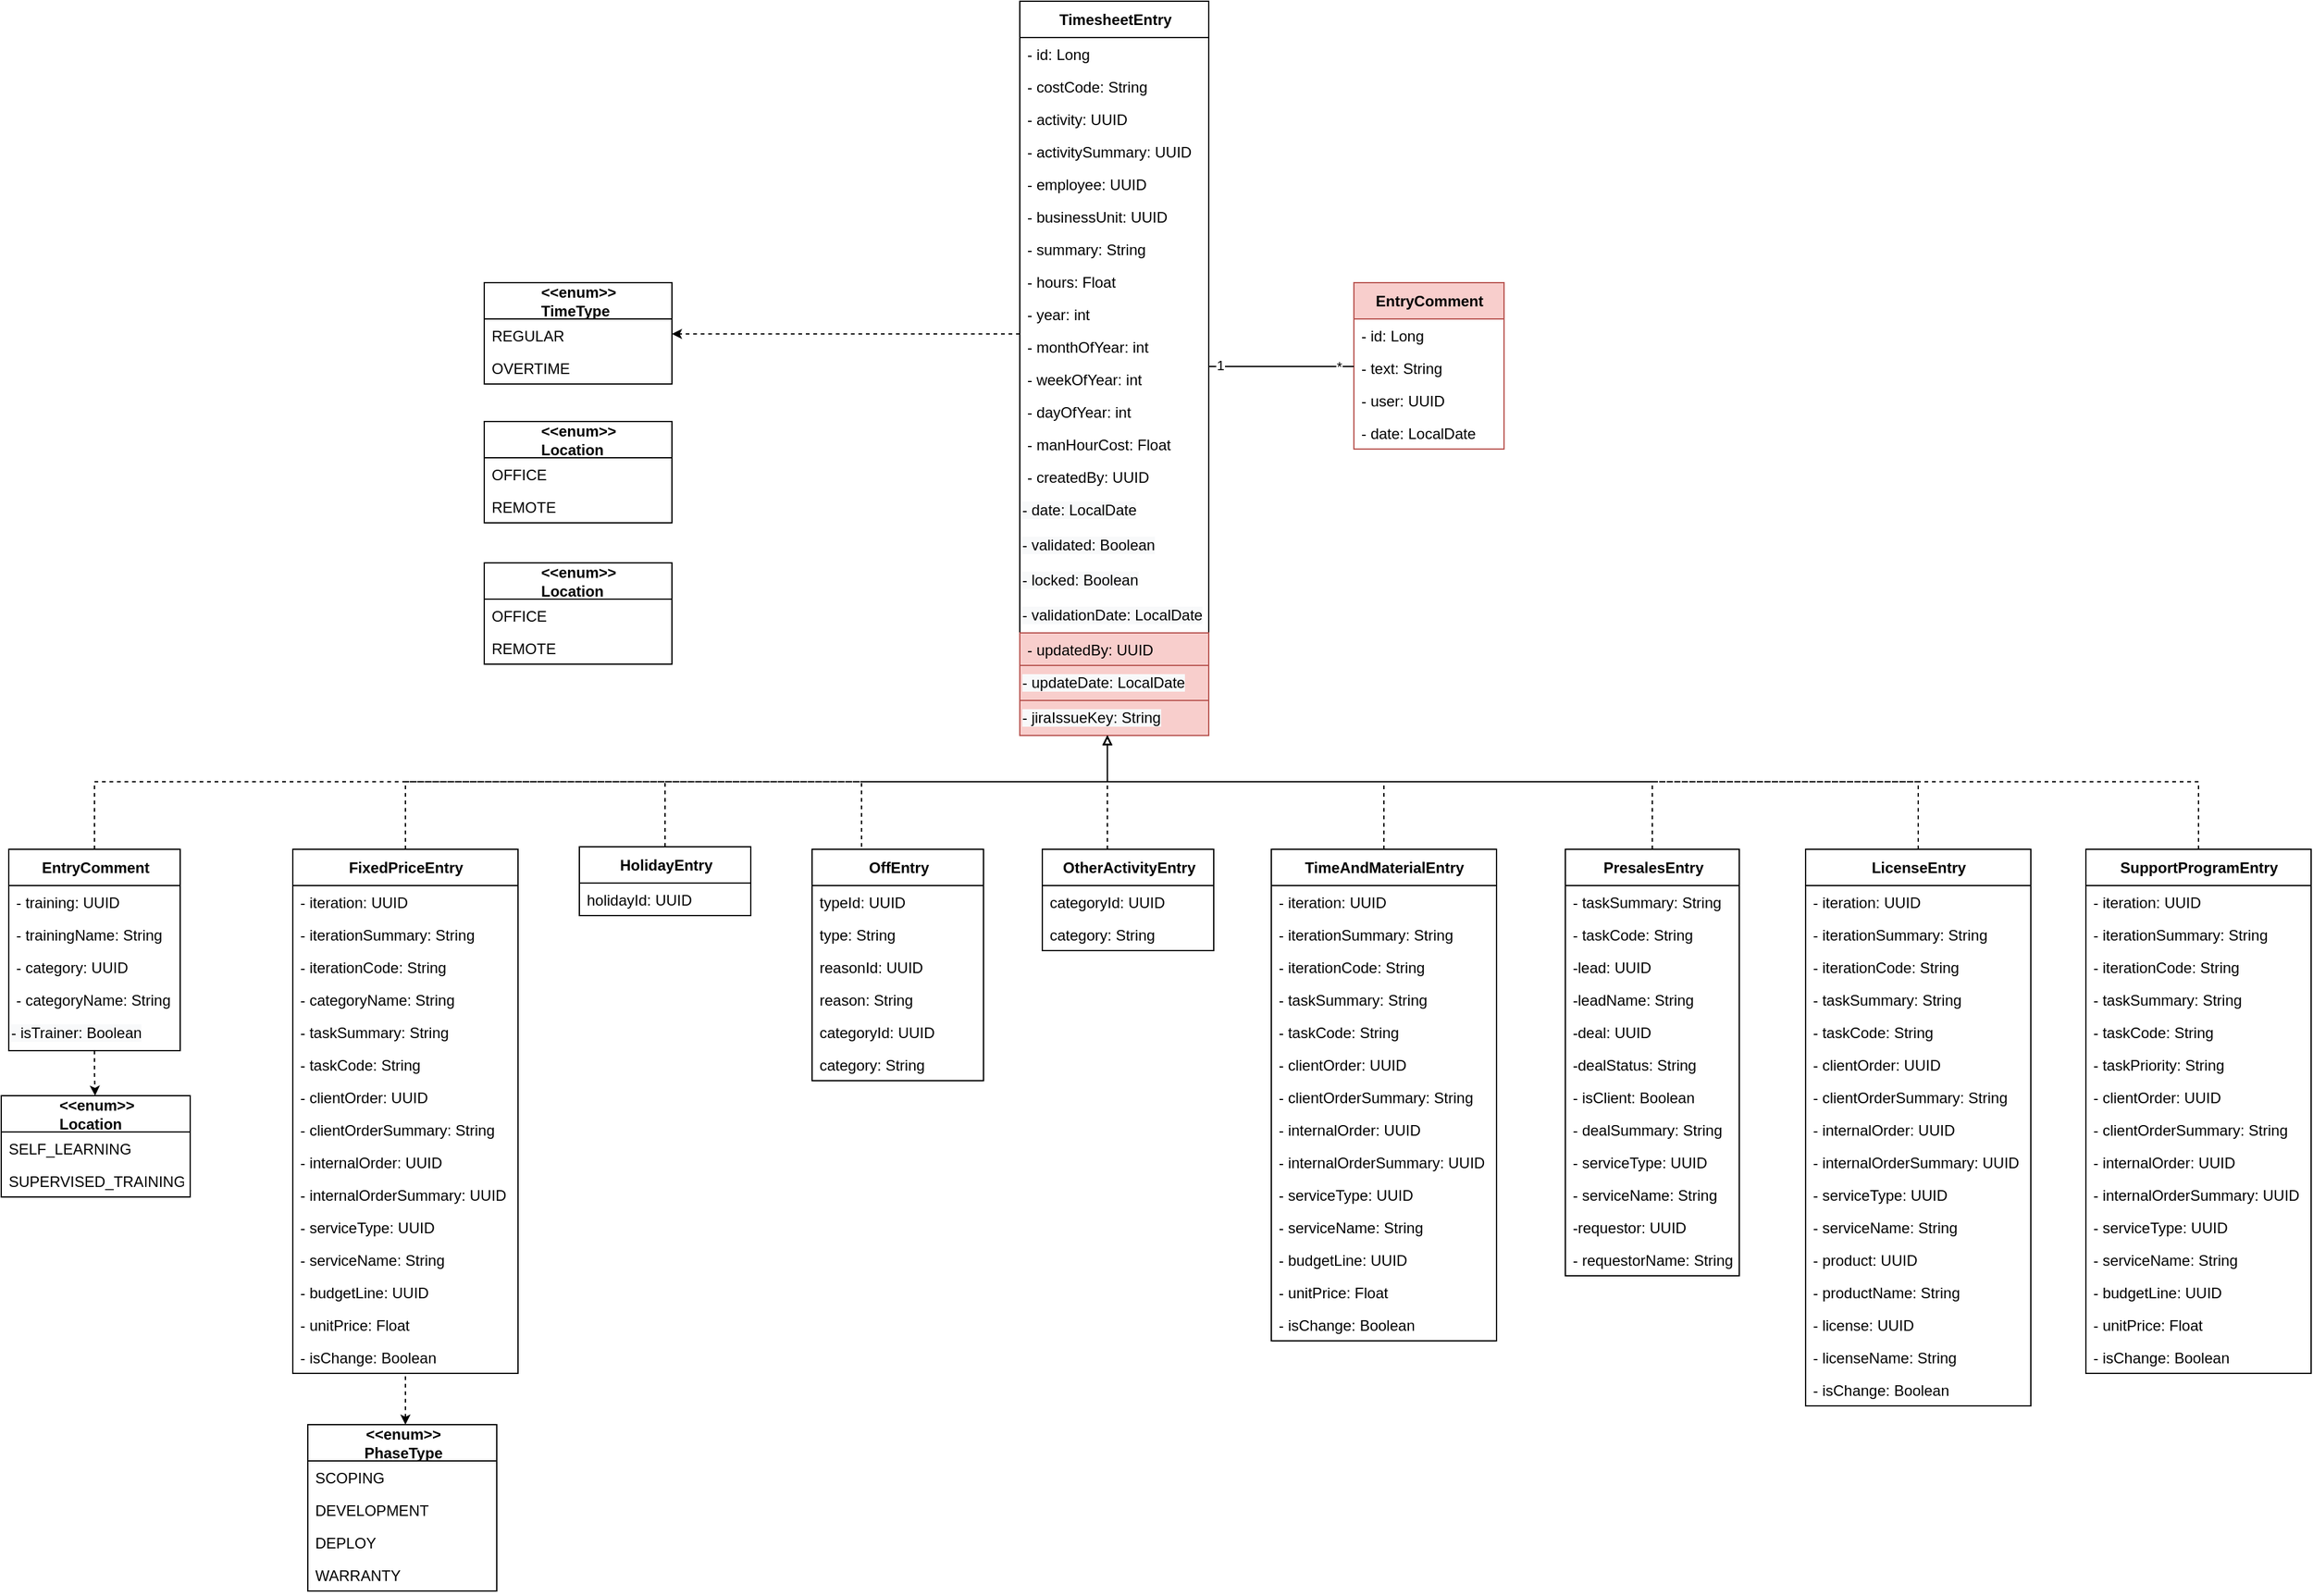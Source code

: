 <mxfile version="17.3.0" type="github">
  <diagram id="qbCqgpMWOiuEWN94IkfY" name="Page-1">
    <mxGraphModel dx="2423" dy="1170" grid="0" gridSize="10" guides="1" tooltips="1" connect="1" arrows="1" fold="1" page="1" pageScale="1" pageWidth="827" pageHeight="1169" math="0" shadow="0">
      <root>
        <mxCell id="0" />
        <mxCell id="1" parent="0" />
        <mxCell id="WtmbnqVcyweyvXS57DGl-1" value="&lt;b&gt;TimesheetEntry&lt;/b&gt;" style="swimlane;fontStyle=0;align=center;verticalAlign=middle;childLayout=stackLayout;horizontal=1;startSize=29;horizontalStack=0;resizeParent=1;resizeParentMax=0;resizeLast=0;collapsible=0;marginBottom=0;html=1;fontSize=12;labelPosition=center;verticalLabelPosition=middle;container=0;strokeColor=default;swimlaneLine=1;rounded=0;shadow=0;glass=0;sketch=0;perimeterSpacing=0;" parent="1" vertex="1">
          <mxGeometry x="828" y="122" width="151" height="587" as="geometry" />
        </mxCell>
        <mxCell id="WtmbnqVcyweyvXS57DGl-2" value="- id: Long" style="text;strokeColor=none;fillColor=none;align=left;verticalAlign=top;spacingLeft=4;spacingRight=4;overflow=hidden;rotatable=0;points=[[0,0.5],[1,0.5]];portConstraint=eastwest;container=0;fontStyle=0" parent="WtmbnqVcyweyvXS57DGl-1" vertex="1">
          <mxGeometry y="29" width="151" height="26" as="geometry" />
        </mxCell>
        <mxCell id="WtmbnqVcyweyvXS57DGl-3" value="- costCode: String " style="text;strokeColor=none;fillColor=none;align=left;verticalAlign=top;spacingLeft=4;spacingRight=4;overflow=hidden;rotatable=0;points=[[0,0.5],[1,0.5]];portConstraint=eastwest;container=0;fontStyle=0" parent="WtmbnqVcyweyvXS57DGl-1" vertex="1">
          <mxGeometry y="55" width="151" height="26" as="geometry" />
        </mxCell>
        <mxCell id="WtmbnqVcyweyvXS57DGl-4" value="- activity: UUID" style="text;strokeColor=none;fillColor=none;align=left;verticalAlign=top;spacingLeft=4;spacingRight=4;overflow=hidden;rotatable=0;points=[[0,0.5],[1,0.5]];portConstraint=eastwest;container=0;fontStyle=0" parent="WtmbnqVcyweyvXS57DGl-1" vertex="1">
          <mxGeometry y="81" width="151" height="26" as="geometry" />
        </mxCell>
        <mxCell id="WtmbnqVcyweyvXS57DGl-5" value="- activitySummary: UUID" style="text;strokeColor=none;fillColor=none;align=left;verticalAlign=top;spacingLeft=4;spacingRight=4;overflow=hidden;rotatable=0;points=[[0,0.5],[1,0.5]];portConstraint=eastwest;container=0;fontStyle=0" parent="WtmbnqVcyweyvXS57DGl-1" vertex="1">
          <mxGeometry y="107" width="151" height="26" as="geometry" />
        </mxCell>
        <mxCell id="WtmbnqVcyweyvXS57DGl-6" value="- employee: UUID" style="text;strokeColor=none;fillColor=none;align=left;verticalAlign=top;spacingLeft=4;spacingRight=4;overflow=hidden;rotatable=0;points=[[0,0.5],[1,0.5]];portConstraint=eastwest;container=0;fontStyle=0" parent="WtmbnqVcyweyvXS57DGl-1" vertex="1">
          <mxGeometry y="133" width="151" height="26" as="geometry" />
        </mxCell>
        <mxCell id="WtmbnqVcyweyvXS57DGl-7" value="- businessUnit: UUID" style="text;strokeColor=none;fillColor=none;align=left;verticalAlign=top;spacingLeft=4;spacingRight=4;overflow=hidden;rotatable=0;points=[[0,0.5],[1,0.5]];portConstraint=eastwest;container=0;fontStyle=0" parent="WtmbnqVcyweyvXS57DGl-1" vertex="1">
          <mxGeometry y="159" width="151" height="26" as="geometry" />
        </mxCell>
        <mxCell id="WtmbnqVcyweyvXS57DGl-9" value="- summary: String " style="text;strokeColor=none;fillColor=none;align=left;verticalAlign=top;spacingLeft=4;spacingRight=4;overflow=hidden;rotatable=0;points=[[0,0.5],[1,0.5]];portConstraint=eastwest;container=0;fontStyle=0" parent="WtmbnqVcyweyvXS57DGl-1" vertex="1">
          <mxGeometry y="185" width="151" height="26" as="geometry" />
        </mxCell>
        <mxCell id="WtmbnqVcyweyvXS57DGl-10" value="- hours: Float" style="text;strokeColor=none;fillColor=none;align=left;verticalAlign=top;spacingLeft=4;spacingRight=4;overflow=hidden;rotatable=0;points=[[0,0.5],[1,0.5]];portConstraint=eastwest;container=0;fontStyle=0" parent="WtmbnqVcyweyvXS57DGl-1" vertex="1">
          <mxGeometry y="211" width="151" height="26" as="geometry" />
        </mxCell>
        <mxCell id="WtmbnqVcyweyvXS57DGl-11" value="- year: int" style="text;strokeColor=none;fillColor=none;align=left;verticalAlign=top;spacingLeft=4;spacingRight=4;overflow=hidden;rotatable=0;points=[[0,0.5],[1,0.5]];portConstraint=eastwest;container=0;fontStyle=0" parent="WtmbnqVcyweyvXS57DGl-1" vertex="1">
          <mxGeometry y="237" width="151" height="26" as="geometry" />
        </mxCell>
        <mxCell id="WtmbnqVcyweyvXS57DGl-13" value="- monthOfYear: int" style="text;strokeColor=none;fillColor=none;align=left;verticalAlign=top;spacingLeft=4;spacingRight=4;overflow=hidden;rotatable=0;points=[[0,0.5],[1,0.5]];portConstraint=eastwest;container=0;fontStyle=0" parent="WtmbnqVcyweyvXS57DGl-1" vertex="1">
          <mxGeometry y="263" width="151" height="26" as="geometry" />
        </mxCell>
        <mxCell id="WtmbnqVcyweyvXS57DGl-17" value="- weekOfYear: int" style="text;strokeColor=none;fillColor=none;align=left;verticalAlign=top;spacingLeft=4;spacingRight=4;overflow=hidden;rotatable=0;points=[[0,0.5],[1,0.5]];portConstraint=eastwest;container=0;fontStyle=0" parent="WtmbnqVcyweyvXS57DGl-1" vertex="1">
          <mxGeometry y="289" width="151" height="26" as="geometry" />
        </mxCell>
        <mxCell id="WtmbnqVcyweyvXS57DGl-18" value="- dayOfYear: int" style="text;strokeColor=none;fillColor=none;align=left;verticalAlign=top;spacingLeft=4;spacingRight=4;overflow=hidden;rotatable=0;points=[[0,0.5],[1,0.5]];portConstraint=eastwest;container=0;fontStyle=0" parent="WtmbnqVcyweyvXS57DGl-1" vertex="1">
          <mxGeometry y="315" width="151" height="26" as="geometry" />
        </mxCell>
        <mxCell id="WtmbnqVcyweyvXS57DGl-20" value="- manHourCost: Float" style="text;strokeColor=none;fillColor=none;align=left;verticalAlign=top;spacingLeft=4;spacingRight=4;overflow=hidden;rotatable=0;points=[[0,0.5],[1,0.5]];portConstraint=eastwest;container=0;fontStyle=0" parent="WtmbnqVcyweyvXS57DGl-1" vertex="1">
          <mxGeometry y="341" width="151" height="26" as="geometry" />
        </mxCell>
        <mxCell id="WtmbnqVcyweyvXS57DGl-22" value="- createdBy: UUID" style="text;strokeColor=none;fillColor=none;align=left;verticalAlign=top;spacingLeft=4;spacingRight=4;overflow=hidden;rotatable=0;points=[[0,0.5],[1,0.5]];portConstraint=eastwest;container=0;fontStyle=0" parent="WtmbnqVcyweyvXS57DGl-1" vertex="1">
          <mxGeometry y="367" width="151" height="26" as="geometry" />
        </mxCell>
        <mxCell id="WtmbnqVcyweyvXS57DGl-24" value="&lt;span style=&quot;color: rgb(0 , 0 , 0) ; font-family: &amp;#34;helvetica&amp;#34; ; font-size: 12px ; font-style: normal ; font-weight: 400 ; letter-spacing: normal ; text-align: left ; text-indent: 0px ; text-transform: none ; word-spacing: 0px ; background-color: rgb(248 , 249 , 250) ; display: inline ; float: none&quot;&gt;-&amp;nbsp;&lt;span style=&quot;font-family: &amp;#34;helvetica&amp;#34;&quot;&gt;date&lt;/span&gt;: LocalDate&lt;/span&gt;" style="text;whiteSpace=wrap;html=1;" parent="WtmbnqVcyweyvXS57DGl-1" vertex="1">
          <mxGeometry y="393" width="151" height="28" as="geometry" />
        </mxCell>
        <mxCell id="WtmbnqVcyweyvXS57DGl-26" value="&lt;span style=&quot;color: rgb(0 , 0 , 0) ; font-family: &amp;#34;helvetica&amp;#34; ; font-size: 12px ; font-style: normal ; font-weight: 400 ; letter-spacing: normal ; text-align: left ; text-indent: 0px ; text-transform: none ; word-spacing: 0px ; background-color: rgb(248 , 249 , 250) ; display: inline ; float: none&quot;&gt;-&amp;nbsp;&lt;span style=&quot;font-family: &amp;#34;helvetica&amp;#34;&quot;&gt;validated&lt;/span&gt;: Boolean&lt;/span&gt;" style="text;whiteSpace=wrap;html=1;" parent="WtmbnqVcyweyvXS57DGl-1" vertex="1">
          <mxGeometry y="421" width="151" height="28" as="geometry" />
        </mxCell>
        <mxCell id="WtmbnqVcyweyvXS57DGl-28" value="&lt;span style=&quot;color: rgb(0 , 0 , 0) ; font-family: &amp;#34;helvetica&amp;#34; ; font-size: 12px ; font-style: normal ; font-weight: 400 ; letter-spacing: normal ; text-align: left ; text-indent: 0px ; text-transform: none ; word-spacing: 0px ; background-color: rgb(248 , 249 , 250) ; display: inline ; float: none&quot;&gt;-&amp;nbsp;&lt;span style=&quot;font-family: &amp;#34;helvetica&amp;#34;&quot;&gt;locked&lt;/span&gt;: Boolean&lt;/span&gt;" style="text;whiteSpace=wrap;html=1;" parent="WtmbnqVcyweyvXS57DGl-1" vertex="1">
          <mxGeometry y="449" width="151" height="28" as="geometry" />
        </mxCell>
        <mxCell id="WtmbnqVcyweyvXS57DGl-29" value="&lt;span style=&quot;text-align: left ; text-indent: 0px ; background-color: rgb(248 , 249 , 250) ; display: inline ; float: none&quot;&gt;&lt;font face=&quot;helvetica&quot;&gt;- validationDate: LocalDate&lt;/font&gt;&lt;/span&gt;" style="text;whiteSpace=wrap;html=1;" parent="WtmbnqVcyweyvXS57DGl-1" vertex="1">
          <mxGeometry y="477" width="151" height="28" as="geometry" />
        </mxCell>
        <mxCell id="WtmbnqVcyweyvXS57DGl-31" value="- updatedBy: UUID" style="text;strokeColor=#b85450;fillColor=#f8cecc;align=left;verticalAlign=top;spacingLeft=4;spacingRight=4;overflow=hidden;rotatable=0;points=[[0,0.5],[1,0.5]];portConstraint=eastwest;container=0;fontStyle=0" parent="WtmbnqVcyweyvXS57DGl-1" vertex="1">
          <mxGeometry y="505" width="151" height="26" as="geometry" />
        </mxCell>
        <mxCell id="WtmbnqVcyweyvXS57DGl-33" value="&lt;span style=&quot;text-align: left ; text-indent: 0px ; background-color: rgb(248 , 249 , 250) ; display: inline ; float: none&quot;&gt;&lt;font face=&quot;helvetica&quot;&gt;-&amp;nbsp;&lt;/font&gt;updateDate&lt;font face=&quot;helvetica&quot;&gt;: LocalDate&lt;/font&gt;&lt;/span&gt;" style="text;whiteSpace=wrap;html=1;fillColor=#f8cecc;strokeColor=#b85450;" parent="WtmbnqVcyweyvXS57DGl-1" vertex="1">
          <mxGeometry y="531" width="151" height="28" as="geometry" />
        </mxCell>
        <mxCell id="WtmbnqVcyweyvXS57DGl-36" value="&lt;span style=&quot;text-align: left ; text-indent: 0px ; background-color: rgb(248 , 249 , 250) ; display: inline ; float: none&quot;&gt;&lt;font face=&quot;helvetica&quot;&gt;-&amp;nbsp;&lt;/font&gt;jiraIssueKey&lt;font face=&quot;helvetica&quot;&gt;: String&lt;/font&gt;&lt;/span&gt;" style="text;whiteSpace=wrap;html=1;fillColor=#f8cecc;strokeColor=#b85450;" parent="WtmbnqVcyweyvXS57DGl-1" vertex="1">
          <mxGeometry y="559" width="151" height="28" as="geometry" />
        </mxCell>
        <mxCell id="WtmbnqVcyweyvXS57DGl-55" style="edgeStyle=orthogonalEdgeStyle;rounded=0;orthogonalLoop=1;jettySize=auto;html=1;startArrow=none;startFill=0;endArrow=block;endFill=0;endSize=5;startSize=5;dashed=1;" parent="1" source="WtmbnqVcyweyvXS57DGl-112" target="WtmbnqVcyweyvXS57DGl-1" edge="1">
          <mxGeometry relative="1" as="geometry">
            <Array as="points">
              <mxPoint x="545" y="746" />
              <mxPoint x="898" y="746" />
            </Array>
          </mxGeometry>
        </mxCell>
        <mxCell id="WtmbnqVcyweyvXS57DGl-44" value="&lt;b&gt;&amp;lt;&amp;lt;enum&amp;gt;&amp;gt;&lt;/b&gt;&lt;br&gt;&lt;div style=&quot;text-align: left&quot;&gt;&lt;span&gt;&lt;b&gt;TimeType&lt;/b&gt;&lt;/span&gt;&lt;/div&gt;" style="swimlane;fontStyle=0;align=center;verticalAlign=middle;childLayout=stackLayout;horizontal=1;startSize=29;horizontalStack=0;resizeParent=1;resizeParentMax=0;resizeLast=0;collapsible=0;marginBottom=0;html=1;fontSize=12;labelPosition=center;verticalLabelPosition=middle;container=0;swimlaneLine=1;rounded=0;sketch=0;glass=0;" parent="1" vertex="1">
          <mxGeometry x="400" y="347" width="150" height="81" as="geometry" />
        </mxCell>
        <mxCell id="WtmbnqVcyweyvXS57DGl-45" value="REGULAR" style="text;strokeColor=none;fillColor=none;align=left;verticalAlign=top;spacingLeft=4;spacingRight=4;overflow=hidden;rotatable=0;points=[[0,0.5],[1,0.5]];portConstraint=eastwest;container=0;fontStyle=0" parent="WtmbnqVcyweyvXS57DGl-44" vertex="1">
          <mxGeometry y="29" width="150" height="26" as="geometry" />
        </mxCell>
        <mxCell id="WtmbnqVcyweyvXS57DGl-46" value="OVERTIME" style="text;strokeColor=none;fillColor=none;align=left;verticalAlign=top;spacingLeft=4;spacingRight=4;overflow=hidden;rotatable=0;points=[[0,0.5],[1,0.5]];portConstraint=eastwest;container=0;fontStyle=0" parent="WtmbnqVcyweyvXS57DGl-44" vertex="1">
          <mxGeometry y="55" width="150" height="26" as="geometry" />
        </mxCell>
        <mxCell id="WtmbnqVcyweyvXS57DGl-49" value="&lt;b&gt;&amp;lt;&amp;lt;enum&amp;gt;&amp;gt;&lt;/b&gt;&lt;br&gt;&lt;div style=&quot;text-align: left&quot;&gt;&lt;b&gt;Location&lt;/b&gt;&lt;br&gt;&lt;/div&gt;" style="swimlane;fontStyle=0;align=center;verticalAlign=middle;childLayout=stackLayout;horizontal=1;startSize=29;horizontalStack=0;resizeParent=1;resizeParentMax=0;resizeLast=0;collapsible=0;marginBottom=0;html=1;fontSize=12;labelPosition=center;verticalLabelPosition=middle;container=0;swimlaneLine=1;rounded=0;sketch=0;glass=0;" parent="1" vertex="1">
          <mxGeometry x="400" y="458" width="150" height="81" as="geometry" />
        </mxCell>
        <mxCell id="WtmbnqVcyweyvXS57DGl-50" value="OFFICE" style="text;strokeColor=none;fillColor=none;align=left;verticalAlign=top;spacingLeft=4;spacingRight=4;overflow=hidden;rotatable=0;points=[[0,0.5],[1,0.5]];portConstraint=eastwest;container=0;fontStyle=0" parent="WtmbnqVcyweyvXS57DGl-49" vertex="1">
          <mxGeometry y="29" width="150" height="26" as="geometry" />
        </mxCell>
        <mxCell id="WtmbnqVcyweyvXS57DGl-51" value="REMOTE" style="text;strokeColor=none;fillColor=none;align=left;verticalAlign=top;spacingLeft=4;spacingRight=4;overflow=hidden;rotatable=0;points=[[0,0.5],[1,0.5]];portConstraint=eastwest;container=0;fontStyle=0" parent="WtmbnqVcyweyvXS57DGl-49" vertex="1">
          <mxGeometry y="55" width="150" height="26" as="geometry" />
        </mxCell>
        <mxCell id="WtmbnqVcyweyvXS57DGl-52" value="&lt;b&gt;&amp;lt;&amp;lt;enum&amp;gt;&amp;gt;&lt;/b&gt;&lt;br&gt;&lt;div style=&quot;text-align: left&quot;&gt;&lt;b&gt;Location&lt;/b&gt;&lt;br&gt;&lt;/div&gt;" style="swimlane;fontStyle=0;align=center;verticalAlign=middle;childLayout=stackLayout;horizontal=1;startSize=29;horizontalStack=0;resizeParent=1;resizeParentMax=0;resizeLast=0;collapsible=0;marginBottom=0;html=1;fontSize=12;labelPosition=center;verticalLabelPosition=middle;container=0;swimlaneLine=1;rounded=0;sketch=0;glass=0;" parent="1" vertex="1">
          <mxGeometry x="400" y="571" width="150" height="81" as="geometry" />
        </mxCell>
        <mxCell id="WtmbnqVcyweyvXS57DGl-53" value="OFFICE" style="text;strokeColor=none;fillColor=none;align=left;verticalAlign=top;spacingLeft=4;spacingRight=4;overflow=hidden;rotatable=0;points=[[0,0.5],[1,0.5]];portConstraint=eastwest;container=0;fontStyle=0" parent="WtmbnqVcyweyvXS57DGl-52" vertex="1">
          <mxGeometry y="29" width="150" height="26" as="geometry" />
        </mxCell>
        <mxCell id="WtmbnqVcyweyvXS57DGl-54" value="REMOTE" style="text;strokeColor=none;fillColor=none;align=left;verticalAlign=top;spacingLeft=4;spacingRight=4;overflow=hidden;rotatable=0;points=[[0,0.5],[1,0.5]];portConstraint=eastwest;container=0;fontStyle=0" parent="WtmbnqVcyweyvXS57DGl-52" vertex="1">
          <mxGeometry y="55" width="150" height="26" as="geometry" />
        </mxCell>
        <mxCell id="WtmbnqVcyweyvXS57DGl-58" value="&lt;b&gt;EntryComment&lt;/b&gt;" style="swimlane;fontStyle=0;align=center;verticalAlign=middle;childLayout=stackLayout;horizontal=1;startSize=29;horizontalStack=0;resizeParent=1;resizeParentMax=0;resizeLast=0;collapsible=0;marginBottom=0;html=1;fontSize=12;labelPosition=center;verticalLabelPosition=middle;container=0;strokeColor=#b85450;swimlaneLine=1;rounded=0;shadow=0;glass=0;sketch=0;perimeterSpacing=0;fillColor=#f8cecc;" parent="1" vertex="1">
          <mxGeometry x="1095" y="347" width="120" height="133" as="geometry" />
        </mxCell>
        <mxCell id="WtmbnqVcyweyvXS57DGl-59" value="- id: Long" style="text;strokeColor=none;fillColor=none;align=left;verticalAlign=top;spacingLeft=4;spacingRight=4;overflow=hidden;rotatable=0;points=[[0,0.5],[1,0.5]];portConstraint=eastwest;container=0;fontStyle=0" parent="WtmbnqVcyweyvXS57DGl-58" vertex="1">
          <mxGeometry y="29" width="120" height="26" as="geometry" />
        </mxCell>
        <mxCell id="WtmbnqVcyweyvXS57DGl-60" value="- text: String " style="text;strokeColor=none;fillColor=none;align=left;verticalAlign=top;spacingLeft=4;spacingRight=4;overflow=hidden;rotatable=0;points=[[0,0.5],[1,0.5]];portConstraint=eastwest;container=0;fontStyle=0" parent="WtmbnqVcyweyvXS57DGl-58" vertex="1">
          <mxGeometry y="55" width="120" height="26" as="geometry" />
        </mxCell>
        <mxCell id="WtmbnqVcyweyvXS57DGl-61" value="- user: UUID" style="text;strokeColor=none;fillColor=none;align=left;verticalAlign=top;spacingLeft=4;spacingRight=4;overflow=hidden;rotatable=0;points=[[0,0.5],[1,0.5]];portConstraint=eastwest;container=0;fontStyle=0" parent="WtmbnqVcyweyvXS57DGl-58" vertex="1">
          <mxGeometry y="81" width="120" height="26" as="geometry" />
        </mxCell>
        <mxCell id="WtmbnqVcyweyvXS57DGl-62" value="- date: LocalDate" style="text;strokeColor=none;fillColor=none;align=left;verticalAlign=top;spacingLeft=4;spacingRight=4;overflow=hidden;rotatable=0;points=[[0,0.5],[1,0.5]];portConstraint=eastwest;container=0;fontStyle=0" parent="WtmbnqVcyweyvXS57DGl-58" vertex="1">
          <mxGeometry y="107" width="120" height="26" as="geometry" />
        </mxCell>
        <mxCell id="WtmbnqVcyweyvXS57DGl-63" style="edgeStyle=orthogonalEdgeStyle;rounded=0;orthogonalLoop=1;jettySize=auto;html=1;startArrow=none;startFill=0;endArrow=none;endFill=0;startSize=5;endSize=5;" parent="1" source="WtmbnqVcyweyvXS57DGl-1" target="WtmbnqVcyweyvXS57DGl-58" edge="1">
          <mxGeometry relative="1" as="geometry">
            <mxPoint x="675.857" y="294" as="targetPoint" />
            <Array as="points">
              <mxPoint x="1063" y="414" />
              <mxPoint x="1063" y="414" />
            </Array>
          </mxGeometry>
        </mxCell>
        <mxCell id="WtmbnqVcyweyvXS57DGl-64" value="*" style="edgeLabel;html=1;align=center;verticalAlign=middle;resizable=0;points=[];" parent="WtmbnqVcyweyvXS57DGl-63" vertex="1" connectable="0">
          <mxGeometry x="0.782" y="3" relative="1" as="geometry">
            <mxPoint y="3" as="offset" />
          </mxGeometry>
        </mxCell>
        <mxCell id="WtmbnqVcyweyvXS57DGl-65" value="1" style="edgeLabel;html=1;align=center;verticalAlign=middle;resizable=0;points=[];" parent="WtmbnqVcyweyvXS57DGl-63" vertex="1" connectable="0">
          <mxGeometry x="-0.848" y="-1" relative="1" as="geometry">
            <mxPoint y="-2" as="offset" />
          </mxGeometry>
        </mxCell>
        <mxCell id="WtmbnqVcyweyvXS57DGl-126" style="edgeStyle=orthogonalEdgeStyle;rounded=0;orthogonalLoop=1;jettySize=auto;html=1;dashed=1;startArrow=none;startFill=0;endArrow=block;endFill=0;startSize=5;endSize=5;" parent="1" source="WtmbnqVcyweyvXS57DGl-66" target="WtmbnqVcyweyvXS57DGl-1" edge="1">
          <mxGeometry relative="1" as="geometry">
            <mxPoint x="319" y="321" as="targetPoint" />
            <Array as="points">
              <mxPoint x="89" y="746" />
              <mxPoint x="898" y="746" />
            </Array>
          </mxGeometry>
        </mxCell>
        <mxCell id="WtmbnqVcyweyvXS57DGl-66" value="&lt;b&gt;EntryComment&lt;/b&gt;" style="swimlane;fontStyle=0;align=center;verticalAlign=middle;childLayout=stackLayout;horizontal=1;startSize=29;horizontalStack=0;resizeParent=1;resizeParentMax=0;resizeLast=0;collapsible=0;marginBottom=0;html=1;fontSize=12;labelPosition=center;verticalLabelPosition=middle;container=0;swimlaneLine=1;rounded=0;shadow=0;glass=0;sketch=0;perimeterSpacing=0;" parent="1" vertex="1">
          <mxGeometry x="20" y="800" width="137" height="161" as="geometry" />
        </mxCell>
        <mxCell id="WtmbnqVcyweyvXS57DGl-67" value="- training: UUID" style="text;strokeColor=none;fillColor=none;align=left;verticalAlign=top;spacingLeft=4;spacingRight=4;overflow=hidden;rotatable=0;points=[[0,0.5],[1,0.5]];portConstraint=eastwest;container=0;fontStyle=0" parent="WtmbnqVcyweyvXS57DGl-66" vertex="1">
          <mxGeometry y="29" width="137" height="26" as="geometry" />
        </mxCell>
        <mxCell id="WtmbnqVcyweyvXS57DGl-68" value="- trainingName: String " style="text;strokeColor=none;fillColor=none;align=left;verticalAlign=top;spacingLeft=4;spacingRight=4;overflow=hidden;rotatable=0;points=[[0,0.5],[1,0.5]];portConstraint=eastwest;container=0;fontStyle=0" parent="WtmbnqVcyweyvXS57DGl-66" vertex="1">
          <mxGeometry y="55" width="137" height="26" as="geometry" />
        </mxCell>
        <mxCell id="WtmbnqVcyweyvXS57DGl-69" value="- category: UUID" style="text;strokeColor=none;fillColor=none;align=left;verticalAlign=top;spacingLeft=4;spacingRight=4;overflow=hidden;rotatable=0;points=[[0,0.5],[1,0.5]];portConstraint=eastwest;container=0;fontStyle=0" parent="WtmbnqVcyweyvXS57DGl-66" vertex="1">
          <mxGeometry y="81" width="137" height="26" as="geometry" />
        </mxCell>
        <mxCell id="WtmbnqVcyweyvXS57DGl-70" value="- categoryName: String" style="text;strokeColor=none;fillColor=none;align=left;verticalAlign=top;spacingLeft=4;spacingRight=4;overflow=hidden;rotatable=0;points=[[0,0.5],[1,0.5]];portConstraint=eastwest;container=0;fontStyle=0" parent="WtmbnqVcyweyvXS57DGl-66" vertex="1">
          <mxGeometry y="107" width="137" height="26" as="geometry" />
        </mxCell>
        <mxCell id="WtmbnqVcyweyvXS57DGl-72" value="&lt;span style=&quot;color: rgb(0 , 0 , 0) ; font-family: &amp;#34;helvetica&amp;#34; ; font-size: 12px ; font-style: normal ; font-weight: 400 ; letter-spacing: normal ; text-align: left ; text-indent: 0px ; text-transform: none ; word-spacing: 0px ; background-color: rgb(248 , 249 , 250) ; display: inline ; float: none&quot;&gt;-&amp;nbsp;&lt;span style=&quot;font-family: &amp;#34;helvetica&amp;#34;&quot;&gt;isTrainer&lt;/span&gt;: Boolean&lt;/span&gt;" style="text;whiteSpace=wrap;html=1;" parent="WtmbnqVcyweyvXS57DGl-66" vertex="1">
          <mxGeometry y="133" width="137" height="28" as="geometry" />
        </mxCell>
        <mxCell id="WtmbnqVcyweyvXS57DGl-73" value="&lt;b&gt;&amp;lt;&amp;lt;enum&amp;gt;&amp;gt;&lt;/b&gt;&lt;br&gt;&lt;div style=&quot;text-align: left&quot;&gt;&lt;b&gt;Location&lt;/b&gt;&lt;br&gt;&lt;/div&gt;" style="swimlane;fontStyle=0;align=center;verticalAlign=middle;childLayout=stackLayout;horizontal=1;startSize=29;horizontalStack=0;resizeParent=1;resizeParentMax=0;resizeLast=0;collapsible=0;marginBottom=0;html=1;fontSize=12;labelPosition=center;verticalLabelPosition=middle;container=0;swimlaneLine=1;rounded=0;sketch=0;glass=0;" parent="1" vertex="1">
          <mxGeometry x="14" y="997" width="151" height="81" as="geometry" />
        </mxCell>
        <mxCell id="WtmbnqVcyweyvXS57DGl-74" value="SELF_LEARNING" style="text;strokeColor=none;fillColor=none;align=left;verticalAlign=top;spacingLeft=4;spacingRight=4;overflow=hidden;rotatable=0;points=[[0,0.5],[1,0.5]];portConstraint=eastwest;container=0;fontStyle=0" parent="WtmbnqVcyweyvXS57DGl-73" vertex="1">
          <mxGeometry y="29" width="151" height="26" as="geometry" />
        </mxCell>
        <mxCell id="WtmbnqVcyweyvXS57DGl-75" value="SUPERVISED_TRAINING" style="text;strokeColor=none;fillColor=none;align=left;verticalAlign=top;spacingLeft=4;spacingRight=4;overflow=hidden;rotatable=0;points=[[0,0.5],[1,0.5]];portConstraint=eastwest;container=0;fontStyle=0" parent="WtmbnqVcyweyvXS57DGl-73" vertex="1">
          <mxGeometry y="55" width="151" height="26" as="geometry" />
        </mxCell>
        <mxCell id="WtmbnqVcyweyvXS57DGl-76" style="edgeStyle=orthogonalEdgeStyle;rounded=0;orthogonalLoop=1;jettySize=auto;html=1;startArrow=none;startFill=0;endArrow=classic;endFill=1;startSize=5;endSize=5;dashed=1;" parent="1" source="WtmbnqVcyweyvXS57DGl-66" target="WtmbnqVcyweyvXS57DGl-73" edge="1">
          <mxGeometry relative="1" as="geometry">
            <Array as="points">
              <mxPoint x="89" y="979" />
              <mxPoint x="89" y="979" />
            </Array>
          </mxGeometry>
        </mxCell>
        <mxCell id="WtmbnqVcyweyvXS57DGl-127" style="edgeStyle=orthogonalEdgeStyle;rounded=0;orthogonalLoop=1;jettySize=auto;html=1;dashed=1;startArrow=none;startFill=0;endArrow=block;endFill=0;startSize=5;endSize=5;" parent="1" source="WtmbnqVcyweyvXS57DGl-77" target="WtmbnqVcyweyvXS57DGl-1" edge="1">
          <mxGeometry relative="1" as="geometry">
            <Array as="points">
              <mxPoint x="337" y="746" />
              <mxPoint x="898" y="746" />
            </Array>
          </mxGeometry>
        </mxCell>
        <mxCell id="WtmbnqVcyweyvXS57DGl-77" value="&lt;b&gt;FixedPriceEntry&lt;/b&gt;" style="swimlane;fontStyle=0;align=center;verticalAlign=middle;childLayout=stackLayout;horizontal=1;startSize=29;horizontalStack=0;resizeParent=1;resizeParentMax=0;resizeLast=0;collapsible=0;marginBottom=0;html=1;fontSize=12;labelPosition=center;verticalLabelPosition=middle;container=0;swimlaneLine=1;rounded=0;shadow=0;glass=0;sketch=0;perimeterSpacing=0;" parent="1" vertex="1">
          <mxGeometry x="247" y="800" width="180" height="419" as="geometry" />
        </mxCell>
        <mxCell id="WtmbnqVcyweyvXS57DGl-78" value="- iteration: UUID" style="text;strokeColor=none;fillColor=none;align=left;verticalAlign=top;spacingLeft=4;spacingRight=4;overflow=hidden;rotatable=0;points=[[0,0.5],[1,0.5]];portConstraint=eastwest;container=0;fontStyle=0" parent="WtmbnqVcyweyvXS57DGl-77" vertex="1">
          <mxGeometry y="29" width="180" height="26" as="geometry" />
        </mxCell>
        <mxCell id="WtmbnqVcyweyvXS57DGl-79" value="- iterationSummary: String " style="text;strokeColor=none;fillColor=none;align=left;verticalAlign=top;spacingLeft=4;spacingRight=4;overflow=hidden;rotatable=0;points=[[0,0.5],[1,0.5]];portConstraint=eastwest;container=0;fontStyle=0" parent="WtmbnqVcyweyvXS57DGl-77" vertex="1">
          <mxGeometry y="55" width="180" height="26" as="geometry" />
        </mxCell>
        <mxCell id="WtmbnqVcyweyvXS57DGl-80" value="- iterationCode: String" style="text;strokeColor=none;fillColor=none;align=left;verticalAlign=top;spacingLeft=4;spacingRight=4;overflow=hidden;rotatable=0;points=[[0,0.5],[1,0.5]];portConstraint=eastwest;container=0;fontStyle=0" parent="WtmbnqVcyweyvXS57DGl-77" vertex="1">
          <mxGeometry y="81" width="180" height="26" as="geometry" />
        </mxCell>
        <mxCell id="WtmbnqVcyweyvXS57DGl-81" value="- categoryName: String" style="text;strokeColor=none;fillColor=none;align=left;verticalAlign=top;spacingLeft=4;spacingRight=4;overflow=hidden;rotatable=0;points=[[0,0.5],[1,0.5]];portConstraint=eastwest;container=0;fontStyle=0" parent="WtmbnqVcyweyvXS57DGl-77" vertex="1">
          <mxGeometry y="107" width="180" height="26" as="geometry" />
        </mxCell>
        <mxCell id="WtmbnqVcyweyvXS57DGl-84" value="- taskSummary: String" style="text;strokeColor=none;fillColor=none;align=left;verticalAlign=top;spacingLeft=4;spacingRight=4;overflow=hidden;rotatable=0;points=[[0,0.5],[1,0.5]];portConstraint=eastwest;container=0;fontStyle=0" parent="WtmbnqVcyweyvXS57DGl-77" vertex="1">
          <mxGeometry y="133" width="180" height="26" as="geometry" />
        </mxCell>
        <mxCell id="WtmbnqVcyweyvXS57DGl-86" value="- taskCode: String" style="text;strokeColor=none;fillColor=none;align=left;verticalAlign=top;spacingLeft=4;spacingRight=4;overflow=hidden;rotatable=0;points=[[0,0.5],[1,0.5]];portConstraint=eastwest;container=0;fontStyle=0" parent="WtmbnqVcyweyvXS57DGl-77" vertex="1">
          <mxGeometry y="159" width="180" height="26" as="geometry" />
        </mxCell>
        <mxCell id="WtmbnqVcyweyvXS57DGl-87" value="- clientOrder: UUID" style="text;strokeColor=none;fillColor=none;align=left;verticalAlign=top;spacingLeft=4;spacingRight=4;overflow=hidden;rotatable=0;points=[[0,0.5],[1,0.5]];portConstraint=eastwest;container=0;fontStyle=0" parent="WtmbnqVcyweyvXS57DGl-77" vertex="1">
          <mxGeometry y="185" width="180" height="26" as="geometry" />
        </mxCell>
        <mxCell id="WtmbnqVcyweyvXS57DGl-89" value="- clientOrderSummary: String" style="text;strokeColor=none;fillColor=none;align=left;verticalAlign=top;spacingLeft=4;spacingRight=4;overflow=hidden;rotatable=0;points=[[0,0.5],[1,0.5]];portConstraint=eastwest;container=0;fontStyle=0" parent="WtmbnqVcyweyvXS57DGl-77" vertex="1">
          <mxGeometry y="211" width="180" height="26" as="geometry" />
        </mxCell>
        <mxCell id="WtmbnqVcyweyvXS57DGl-92" value="- internalOrder: UUID" style="text;strokeColor=none;fillColor=none;align=left;verticalAlign=top;spacingLeft=4;spacingRight=4;overflow=hidden;rotatable=0;points=[[0,0.5],[1,0.5]];portConstraint=eastwest;container=0;fontStyle=0" parent="WtmbnqVcyweyvXS57DGl-77" vertex="1">
          <mxGeometry y="237" width="180" height="26" as="geometry" />
        </mxCell>
        <mxCell id="WtmbnqVcyweyvXS57DGl-94" value="- internalOrderSummary: UUID" style="text;strokeColor=none;fillColor=none;align=left;verticalAlign=top;spacingLeft=4;spacingRight=4;overflow=hidden;rotatable=0;points=[[0,0.5],[1,0.5]];portConstraint=eastwest;container=0;fontStyle=0" parent="WtmbnqVcyweyvXS57DGl-77" vertex="1">
          <mxGeometry y="263" width="180" height="26" as="geometry" />
        </mxCell>
        <mxCell id="WtmbnqVcyweyvXS57DGl-96" value="- serviceType: UUID" style="text;strokeColor=none;fillColor=none;align=left;verticalAlign=top;spacingLeft=4;spacingRight=4;overflow=hidden;rotatable=0;points=[[0,0.5],[1,0.5]];portConstraint=eastwest;container=0;fontStyle=0" parent="WtmbnqVcyweyvXS57DGl-77" vertex="1">
          <mxGeometry y="289" width="180" height="26" as="geometry" />
        </mxCell>
        <mxCell id="WtmbnqVcyweyvXS57DGl-98" value="- serviceName: String" style="text;strokeColor=none;fillColor=none;align=left;verticalAlign=top;spacingLeft=4;spacingRight=4;overflow=hidden;rotatable=0;points=[[0,0.5],[1,0.5]];portConstraint=eastwest;container=0;fontStyle=0" parent="WtmbnqVcyweyvXS57DGl-77" vertex="1">
          <mxGeometry y="315" width="180" height="26" as="geometry" />
        </mxCell>
        <mxCell id="WtmbnqVcyweyvXS57DGl-100" value="- budgetLine: UUID" style="text;strokeColor=none;fillColor=none;align=left;verticalAlign=top;spacingLeft=4;spacingRight=4;overflow=hidden;rotatable=0;points=[[0,0.5],[1,0.5]];portConstraint=eastwest;container=0;fontStyle=0" parent="WtmbnqVcyweyvXS57DGl-77" vertex="1">
          <mxGeometry y="341" width="180" height="26" as="geometry" />
        </mxCell>
        <mxCell id="WtmbnqVcyweyvXS57DGl-102" value="- unitPrice: Float" style="text;strokeColor=none;fillColor=none;align=left;verticalAlign=top;spacingLeft=4;spacingRight=4;overflow=hidden;rotatable=0;points=[[0,0.5],[1,0.5]];portConstraint=eastwest;container=0;fontStyle=0" parent="WtmbnqVcyweyvXS57DGl-77" vertex="1">
          <mxGeometry y="367" width="180" height="26" as="geometry" />
        </mxCell>
        <mxCell id="WtmbnqVcyweyvXS57DGl-103" value="- isChange: Boolean" style="text;strokeColor=none;fillColor=none;align=left;verticalAlign=top;spacingLeft=4;spacingRight=4;overflow=hidden;rotatable=0;points=[[0,0.5],[1,0.5]];portConstraint=eastwest;container=0;fontStyle=0" parent="WtmbnqVcyweyvXS57DGl-77" vertex="1">
          <mxGeometry y="393" width="180" height="26" as="geometry" />
        </mxCell>
        <mxCell id="WtmbnqVcyweyvXS57DGl-110" style="edgeStyle=orthogonalEdgeStyle;rounded=0;orthogonalLoop=1;jettySize=auto;html=1;dashed=1;startArrow=classic;startFill=1;endArrow=none;endFill=0;startSize=5;endSize=5;" parent="1" source="WtmbnqVcyweyvXS57DGl-105" target="WtmbnqVcyweyvXS57DGl-77" edge="1">
          <mxGeometry relative="1" as="geometry">
            <Array as="points">
              <mxPoint x="337" y="1246" />
              <mxPoint x="337" y="1246" />
            </Array>
          </mxGeometry>
        </mxCell>
        <mxCell id="WtmbnqVcyweyvXS57DGl-105" value="&lt;b&gt;&amp;lt;&amp;lt;enum&amp;gt;&amp;gt;&lt;/b&gt;&lt;br&gt;&lt;div style=&quot;text-align: left&quot;&gt;&lt;b&gt;PhaseType&lt;/b&gt;&lt;br&gt;&lt;/div&gt;" style="swimlane;fontStyle=0;align=center;verticalAlign=middle;childLayout=stackLayout;horizontal=1;startSize=29;horizontalStack=0;resizeParent=1;resizeParentMax=0;resizeLast=0;collapsible=0;marginBottom=0;html=1;fontSize=12;labelPosition=center;verticalLabelPosition=middle;container=0;swimlaneLine=1;rounded=0;sketch=0;glass=0;" parent="1" vertex="1">
          <mxGeometry x="259" y="1260" width="151" height="133" as="geometry" />
        </mxCell>
        <mxCell id="WtmbnqVcyweyvXS57DGl-107" value="SCOPING" style="text;strokeColor=none;fillColor=none;align=left;verticalAlign=top;spacingLeft=4;spacingRight=4;overflow=hidden;rotatable=0;points=[[0,0.5],[1,0.5]];portConstraint=eastwest;container=0;fontStyle=0" parent="WtmbnqVcyweyvXS57DGl-105" vertex="1">
          <mxGeometry y="29" width="151" height="26" as="geometry" />
        </mxCell>
        <mxCell id="WtmbnqVcyweyvXS57DGl-106" value="DEVELOPMENT" style="text;strokeColor=none;fillColor=none;align=left;verticalAlign=top;spacingLeft=4;spacingRight=4;overflow=hidden;rotatable=0;points=[[0,0.5],[1,0.5]];portConstraint=eastwest;container=0;fontStyle=0" parent="WtmbnqVcyweyvXS57DGl-105" vertex="1">
          <mxGeometry y="55" width="151" height="26" as="geometry" />
        </mxCell>
        <mxCell id="WtmbnqVcyweyvXS57DGl-108" value="DEPLOY" style="text;strokeColor=none;fillColor=none;align=left;verticalAlign=top;spacingLeft=4;spacingRight=4;overflow=hidden;rotatable=0;points=[[0,0.5],[1,0.5]];portConstraint=eastwest;container=0;fontStyle=0" parent="WtmbnqVcyweyvXS57DGl-105" vertex="1">
          <mxGeometry y="81" width="151" height="26" as="geometry" />
        </mxCell>
        <mxCell id="WtmbnqVcyweyvXS57DGl-109" value="WARRANTY" style="text;strokeColor=none;fillColor=none;align=left;verticalAlign=top;spacingLeft=4;spacingRight=4;overflow=hidden;rotatable=0;points=[[0,0.5],[1,0.5]];portConstraint=eastwest;container=0;fontStyle=0" parent="WtmbnqVcyweyvXS57DGl-105" vertex="1">
          <mxGeometry y="107" width="151" height="26" as="geometry" />
        </mxCell>
        <mxCell id="WtmbnqVcyweyvXS57DGl-128" style="edgeStyle=orthogonalEdgeStyle;rounded=0;orthogonalLoop=1;jettySize=auto;html=1;dashed=1;startArrow=none;startFill=0;endArrow=block;endFill=0;startSize=5;endSize=5;" parent="1" target="WtmbnqVcyweyvXS57DGl-1" edge="1">
          <mxGeometry relative="1" as="geometry">
            <mxPoint x="646.256" y="417.846" as="targetPoint" />
            <Array as="points">
              <mxPoint x="702" y="746" />
              <mxPoint x="898" y="746" />
            </Array>
            <mxPoint x="701.545" y="798" as="sourcePoint" />
          </mxGeometry>
        </mxCell>
        <mxCell id="WtmbnqVcyweyvXS57DGl-112" value="&lt;span style=&quot;text-align: left&quot;&gt;&lt;b&gt;HolidayEntry&lt;/b&gt;&lt;/span&gt;" style="swimlane;fontStyle=0;align=center;verticalAlign=middle;childLayout=stackLayout;horizontal=1;startSize=29;horizontalStack=0;resizeParent=1;resizeParentMax=0;resizeLast=0;collapsible=0;marginBottom=0;html=1;fontSize=12;labelPosition=center;verticalLabelPosition=middle;container=0;swimlaneLine=1;rounded=0;shadow=0;glass=0;sketch=0;perimeterSpacing=0;" parent="1" vertex="1">
          <mxGeometry x="476" y="798" width="137" height="55" as="geometry" />
        </mxCell>
        <mxCell id="WtmbnqVcyweyvXS57DGl-113" value="holidayId: UUID" style="text;strokeColor=none;fillColor=none;align=left;verticalAlign=top;spacingLeft=4;spacingRight=4;overflow=hidden;rotatable=0;points=[[0,0.5],[1,0.5]];portConstraint=eastwest;container=0;fontStyle=0" parent="WtmbnqVcyweyvXS57DGl-112" vertex="1">
          <mxGeometry y="29" width="137" height="26" as="geometry" />
        </mxCell>
        <mxCell id="WtmbnqVcyweyvXS57DGl-118" value="&lt;div style=&quot;text-align: left&quot;&gt;&lt;span&gt;&lt;b&gt;OffEntry&lt;/b&gt;&lt;/span&gt;&lt;/div&gt;" style="swimlane;fontStyle=0;align=center;verticalAlign=middle;childLayout=stackLayout;horizontal=1;startSize=29;horizontalStack=0;resizeParent=1;resizeParentMax=0;resizeLast=0;collapsible=0;marginBottom=0;html=1;fontSize=12;labelPosition=center;verticalLabelPosition=middle;container=0;swimlaneLine=1;rounded=0;shadow=0;glass=0;sketch=0;perimeterSpacing=0;" parent="1" vertex="1">
          <mxGeometry x="662" y="800" width="137" height="185" as="geometry" />
        </mxCell>
        <mxCell id="WtmbnqVcyweyvXS57DGl-119" value="typeId: UUID" style="text;strokeColor=none;fillColor=none;align=left;verticalAlign=top;spacingLeft=4;spacingRight=4;overflow=hidden;rotatable=0;points=[[0,0.5],[1,0.5]];portConstraint=eastwest;container=0;fontStyle=0" parent="WtmbnqVcyweyvXS57DGl-118" vertex="1">
          <mxGeometry y="29" width="137" height="26" as="geometry" />
        </mxCell>
        <mxCell id="WtmbnqVcyweyvXS57DGl-121" value="type: String" style="text;strokeColor=none;fillColor=none;align=left;verticalAlign=top;spacingLeft=4;spacingRight=4;overflow=hidden;rotatable=0;points=[[0,0.5],[1,0.5]];portConstraint=eastwest;container=0;fontStyle=0" parent="WtmbnqVcyweyvXS57DGl-118" vertex="1">
          <mxGeometry y="55" width="137" height="26" as="geometry" />
        </mxCell>
        <mxCell id="WtmbnqVcyweyvXS57DGl-122" value="reasonId: UUID" style="text;strokeColor=none;fillColor=none;align=left;verticalAlign=top;spacingLeft=4;spacingRight=4;overflow=hidden;rotatable=0;points=[[0,0.5],[1,0.5]];portConstraint=eastwest;container=0;fontStyle=0" parent="WtmbnqVcyweyvXS57DGl-118" vertex="1">
          <mxGeometry y="81" width="137" height="26" as="geometry" />
        </mxCell>
        <mxCell id="WtmbnqVcyweyvXS57DGl-125" value="reason: String" style="text;strokeColor=none;fillColor=none;align=left;verticalAlign=top;spacingLeft=4;spacingRight=4;overflow=hidden;rotatable=0;points=[[0,0.5],[1,0.5]];portConstraint=eastwest;container=0;fontStyle=0" parent="WtmbnqVcyweyvXS57DGl-118" vertex="1">
          <mxGeometry y="107" width="137" height="26" as="geometry" />
        </mxCell>
        <mxCell id="WtmbnqVcyweyvXS57DGl-123" value="categoryId: UUID" style="text;strokeColor=none;fillColor=none;align=left;verticalAlign=top;spacingLeft=4;spacingRight=4;overflow=hidden;rotatable=0;points=[[0,0.5],[1,0.5]];portConstraint=eastwest;container=0;fontStyle=0" parent="WtmbnqVcyweyvXS57DGl-118" vertex="1">
          <mxGeometry y="133" width="137" height="26" as="geometry" />
        </mxCell>
        <mxCell id="WtmbnqVcyweyvXS57DGl-124" value="category: String" style="text;strokeColor=none;fillColor=none;align=left;verticalAlign=top;spacingLeft=4;spacingRight=4;overflow=hidden;rotatable=0;points=[[0,0.5],[1,0.5]];portConstraint=eastwest;container=0;fontStyle=0" parent="WtmbnqVcyweyvXS57DGl-118" vertex="1">
          <mxGeometry y="159" width="137" height="26" as="geometry" />
        </mxCell>
        <mxCell id="7B0drBum6s7SFeNLV9wR-17" style="edgeStyle=orthogonalEdgeStyle;rounded=0;orthogonalLoop=1;jettySize=auto;html=1;dashed=1;endSize=5;startSize=5;endArrow=block;endFill=0;" edge="1" parent="1" source="WtmbnqVcyweyvXS57DGl-130" target="WtmbnqVcyweyvXS57DGl-1">
          <mxGeometry relative="1" as="geometry">
            <Array as="points">
              <mxPoint x="898" y="781" />
              <mxPoint x="898" y="781" />
            </Array>
          </mxGeometry>
        </mxCell>
        <mxCell id="WtmbnqVcyweyvXS57DGl-130" value="&lt;div style=&quot;text-align: left&quot;&gt;&lt;b&gt;OtherActivityEntry&lt;/b&gt;&lt;br&gt;&lt;/div&gt;" style="swimlane;fontStyle=0;align=center;verticalAlign=middle;childLayout=stackLayout;horizontal=1;startSize=29;horizontalStack=0;resizeParent=1;resizeParentMax=0;resizeLast=0;collapsible=0;marginBottom=0;html=1;fontSize=12;labelPosition=center;verticalLabelPosition=middle;container=0;swimlaneLine=1;rounded=0;shadow=0;glass=0;sketch=0;perimeterSpacing=0;" parent="1" vertex="1">
          <mxGeometry x="846" y="800" width="137" height="81" as="geometry" />
        </mxCell>
        <mxCell id="WtmbnqVcyweyvXS57DGl-135" value="categoryId: UUID" style="text;strokeColor=none;fillColor=none;align=left;verticalAlign=top;spacingLeft=4;spacingRight=4;overflow=hidden;rotatable=0;points=[[0,0.5],[1,0.5]];portConstraint=eastwest;container=0;fontStyle=0" parent="WtmbnqVcyweyvXS57DGl-130" vertex="1">
          <mxGeometry y="29" width="137" height="26" as="geometry" />
        </mxCell>
        <mxCell id="WtmbnqVcyweyvXS57DGl-136" value="category: String" style="text;strokeColor=none;fillColor=none;align=left;verticalAlign=top;spacingLeft=4;spacingRight=4;overflow=hidden;rotatable=0;points=[[0,0.5],[1,0.5]];portConstraint=eastwest;container=0;fontStyle=0" parent="WtmbnqVcyweyvXS57DGl-130" vertex="1">
          <mxGeometry y="55" width="137" height="26" as="geometry" />
        </mxCell>
        <mxCell id="7B0drBum6s7SFeNLV9wR-18" style="edgeStyle=orthogonalEdgeStyle;rounded=0;orthogonalLoop=1;jettySize=auto;html=1;dashed=1;endArrow=block;endFill=0;startSize=5;endSize=5;" edge="1" parent="1" source="7B0drBum6s7SFeNLV9wR-1" target="WtmbnqVcyweyvXS57DGl-1">
          <mxGeometry relative="1" as="geometry">
            <Array as="points">
              <mxPoint x="1119" y="746" />
              <mxPoint x="898" y="746" />
            </Array>
          </mxGeometry>
        </mxCell>
        <mxCell id="7B0drBum6s7SFeNLV9wR-1" value="&lt;b&gt;TimeAndMaterialEntry&lt;/b&gt;" style="swimlane;fontStyle=0;align=center;verticalAlign=middle;childLayout=stackLayout;horizontal=1;startSize=29;horizontalStack=0;resizeParent=1;resizeParentMax=0;resizeLast=0;collapsible=0;marginBottom=0;html=1;fontSize=12;labelPosition=center;verticalLabelPosition=middle;container=0;swimlaneLine=1;rounded=0;shadow=0;glass=0;sketch=0;perimeterSpacing=0;" vertex="1" parent="1">
          <mxGeometry x="1029" y="800" width="180" height="393" as="geometry" />
        </mxCell>
        <mxCell id="7B0drBum6s7SFeNLV9wR-2" value="- iteration: UUID" style="text;strokeColor=none;fillColor=none;align=left;verticalAlign=top;spacingLeft=4;spacingRight=4;overflow=hidden;rotatable=0;points=[[0,0.5],[1,0.5]];portConstraint=eastwest;container=0;fontStyle=0" vertex="1" parent="7B0drBum6s7SFeNLV9wR-1">
          <mxGeometry y="29" width="180" height="26" as="geometry" />
        </mxCell>
        <mxCell id="7B0drBum6s7SFeNLV9wR-3" value="- iterationSummary: String " style="text;strokeColor=none;fillColor=none;align=left;verticalAlign=top;spacingLeft=4;spacingRight=4;overflow=hidden;rotatable=0;points=[[0,0.5],[1,0.5]];portConstraint=eastwest;container=0;fontStyle=0" vertex="1" parent="7B0drBum6s7SFeNLV9wR-1">
          <mxGeometry y="55" width="180" height="26" as="geometry" />
        </mxCell>
        <mxCell id="7B0drBum6s7SFeNLV9wR-4" value="- iterationCode: String" style="text;strokeColor=none;fillColor=none;align=left;verticalAlign=top;spacingLeft=4;spacingRight=4;overflow=hidden;rotatable=0;points=[[0,0.5],[1,0.5]];portConstraint=eastwest;container=0;fontStyle=0" vertex="1" parent="7B0drBum6s7SFeNLV9wR-1">
          <mxGeometry y="81" width="180" height="26" as="geometry" />
        </mxCell>
        <mxCell id="7B0drBum6s7SFeNLV9wR-6" value="- taskSummary: String" style="text;strokeColor=none;fillColor=none;align=left;verticalAlign=top;spacingLeft=4;spacingRight=4;overflow=hidden;rotatable=0;points=[[0,0.5],[1,0.5]];portConstraint=eastwest;container=0;fontStyle=0" vertex="1" parent="7B0drBum6s7SFeNLV9wR-1">
          <mxGeometry y="107" width="180" height="26" as="geometry" />
        </mxCell>
        <mxCell id="7B0drBum6s7SFeNLV9wR-7" value="- taskCode: String" style="text;strokeColor=none;fillColor=none;align=left;verticalAlign=top;spacingLeft=4;spacingRight=4;overflow=hidden;rotatable=0;points=[[0,0.5],[1,0.5]];portConstraint=eastwest;container=0;fontStyle=0" vertex="1" parent="7B0drBum6s7SFeNLV9wR-1">
          <mxGeometry y="133" width="180" height="26" as="geometry" />
        </mxCell>
        <mxCell id="7B0drBum6s7SFeNLV9wR-8" value="- clientOrder: UUID" style="text;strokeColor=none;fillColor=none;align=left;verticalAlign=top;spacingLeft=4;spacingRight=4;overflow=hidden;rotatable=0;points=[[0,0.5],[1,0.5]];portConstraint=eastwest;container=0;fontStyle=0" vertex="1" parent="7B0drBum6s7SFeNLV9wR-1">
          <mxGeometry y="159" width="180" height="26" as="geometry" />
        </mxCell>
        <mxCell id="7B0drBum6s7SFeNLV9wR-9" value="- clientOrderSummary: String" style="text;strokeColor=none;fillColor=none;align=left;verticalAlign=top;spacingLeft=4;spacingRight=4;overflow=hidden;rotatable=0;points=[[0,0.5],[1,0.5]];portConstraint=eastwest;container=0;fontStyle=0" vertex="1" parent="7B0drBum6s7SFeNLV9wR-1">
          <mxGeometry y="185" width="180" height="26" as="geometry" />
        </mxCell>
        <mxCell id="7B0drBum6s7SFeNLV9wR-10" value="- internalOrder: UUID" style="text;strokeColor=none;fillColor=none;align=left;verticalAlign=top;spacingLeft=4;spacingRight=4;overflow=hidden;rotatable=0;points=[[0,0.5],[1,0.5]];portConstraint=eastwest;container=0;fontStyle=0" vertex="1" parent="7B0drBum6s7SFeNLV9wR-1">
          <mxGeometry y="211" width="180" height="26" as="geometry" />
        </mxCell>
        <mxCell id="7B0drBum6s7SFeNLV9wR-11" value="- internalOrderSummary: UUID" style="text;strokeColor=none;fillColor=none;align=left;verticalAlign=top;spacingLeft=4;spacingRight=4;overflow=hidden;rotatable=0;points=[[0,0.5],[1,0.5]];portConstraint=eastwest;container=0;fontStyle=0" vertex="1" parent="7B0drBum6s7SFeNLV9wR-1">
          <mxGeometry y="237" width="180" height="26" as="geometry" />
        </mxCell>
        <mxCell id="7B0drBum6s7SFeNLV9wR-12" value="- serviceType: UUID" style="text;strokeColor=none;fillColor=none;align=left;verticalAlign=top;spacingLeft=4;spacingRight=4;overflow=hidden;rotatable=0;points=[[0,0.5],[1,0.5]];portConstraint=eastwest;container=0;fontStyle=0" vertex="1" parent="7B0drBum6s7SFeNLV9wR-1">
          <mxGeometry y="263" width="180" height="26" as="geometry" />
        </mxCell>
        <mxCell id="7B0drBum6s7SFeNLV9wR-13" value="- serviceName: String" style="text;strokeColor=none;fillColor=none;align=left;verticalAlign=top;spacingLeft=4;spacingRight=4;overflow=hidden;rotatable=0;points=[[0,0.5],[1,0.5]];portConstraint=eastwest;container=0;fontStyle=0" vertex="1" parent="7B0drBum6s7SFeNLV9wR-1">
          <mxGeometry y="289" width="180" height="26" as="geometry" />
        </mxCell>
        <mxCell id="7B0drBum6s7SFeNLV9wR-14" value="- budgetLine: UUID" style="text;strokeColor=none;fillColor=none;align=left;verticalAlign=top;spacingLeft=4;spacingRight=4;overflow=hidden;rotatable=0;points=[[0,0.5],[1,0.5]];portConstraint=eastwest;container=0;fontStyle=0" vertex="1" parent="7B0drBum6s7SFeNLV9wR-1">
          <mxGeometry y="315" width="180" height="26" as="geometry" />
        </mxCell>
        <mxCell id="7B0drBum6s7SFeNLV9wR-15" value="- unitPrice: Float" style="text;strokeColor=none;fillColor=none;align=left;verticalAlign=top;spacingLeft=4;spacingRight=4;overflow=hidden;rotatable=0;points=[[0,0.5],[1,0.5]];portConstraint=eastwest;container=0;fontStyle=0" vertex="1" parent="7B0drBum6s7SFeNLV9wR-1">
          <mxGeometry y="341" width="180" height="26" as="geometry" />
        </mxCell>
        <mxCell id="7B0drBum6s7SFeNLV9wR-16" value="- isChange: Boolean" style="text;strokeColor=none;fillColor=none;align=left;verticalAlign=top;spacingLeft=4;spacingRight=4;overflow=hidden;rotatable=0;points=[[0,0.5],[1,0.5]];portConstraint=eastwest;container=0;fontStyle=0" vertex="1" parent="7B0drBum6s7SFeNLV9wR-1">
          <mxGeometry y="367" width="180" height="26" as="geometry" />
        </mxCell>
        <mxCell id="7B0drBum6s7SFeNLV9wR-33" style="edgeStyle=orthogonalEdgeStyle;rounded=0;orthogonalLoop=1;jettySize=auto;html=1;dashed=1;endArrow=block;endFill=0;startSize=5;endSize=5;" edge="1" parent="1" source="7B0drBum6s7SFeNLV9wR-19" target="WtmbnqVcyweyvXS57DGl-1">
          <mxGeometry relative="1" as="geometry">
            <Array as="points">
              <mxPoint x="1334" y="746" />
              <mxPoint x="898" y="746" />
            </Array>
          </mxGeometry>
        </mxCell>
        <mxCell id="7B0drBum6s7SFeNLV9wR-19" value="&lt;div style=&quot;text-align: left&quot;&gt;&lt;b&gt;PresalesEntry&lt;/b&gt;&lt;br&gt;&lt;/div&gt;" style="swimlane;fontStyle=0;align=center;verticalAlign=middle;childLayout=stackLayout;horizontal=1;startSize=29;horizontalStack=0;resizeParent=1;resizeParentMax=0;resizeLast=0;collapsible=0;marginBottom=0;html=1;fontSize=12;labelPosition=center;verticalLabelPosition=middle;container=0;swimlaneLine=1;rounded=0;shadow=0;glass=0;sketch=0;perimeterSpacing=0;" vertex="1" parent="1">
          <mxGeometry x="1264" y="800" width="139" height="341" as="geometry" />
        </mxCell>
        <mxCell id="7B0drBum6s7SFeNLV9wR-20" value="- taskSummary: String" style="text;strokeColor=none;fillColor=none;align=left;verticalAlign=top;spacingLeft=4;spacingRight=4;overflow=hidden;rotatable=0;points=[[0,0.5],[1,0.5]];portConstraint=eastwest;container=0;fontStyle=0" vertex="1" parent="7B0drBum6s7SFeNLV9wR-19">
          <mxGeometry y="29" width="139" height="26" as="geometry" />
        </mxCell>
        <mxCell id="7B0drBum6s7SFeNLV9wR-21" value="- taskCode: String" style="text;strokeColor=none;fillColor=none;align=left;verticalAlign=top;spacingLeft=4;spacingRight=4;overflow=hidden;rotatable=0;points=[[0,0.5],[1,0.5]];portConstraint=eastwest;container=0;fontStyle=0" vertex="1" parent="7B0drBum6s7SFeNLV9wR-19">
          <mxGeometry y="55" width="139" height="26" as="geometry" />
        </mxCell>
        <mxCell id="7B0drBum6s7SFeNLV9wR-22" value="-lead: UUID" style="text;strokeColor=none;fillColor=none;align=left;verticalAlign=top;spacingLeft=4;spacingRight=4;overflow=hidden;rotatable=0;points=[[0,0.5],[1,0.5]];portConstraint=eastwest;container=0;fontStyle=0" vertex="1" parent="7B0drBum6s7SFeNLV9wR-19">
          <mxGeometry y="81" width="139" height="26" as="geometry" />
        </mxCell>
        <mxCell id="7B0drBum6s7SFeNLV9wR-23" value="-leadName: String" style="text;strokeColor=none;fillColor=none;align=left;verticalAlign=top;spacingLeft=4;spacingRight=4;overflow=hidden;rotatable=0;points=[[0,0.5],[1,0.5]];portConstraint=eastwest;container=0;fontStyle=0" vertex="1" parent="7B0drBum6s7SFeNLV9wR-19">
          <mxGeometry y="107" width="139" height="26" as="geometry" />
        </mxCell>
        <mxCell id="7B0drBum6s7SFeNLV9wR-24" value="-deal: UUID" style="text;strokeColor=none;fillColor=none;align=left;verticalAlign=top;spacingLeft=4;spacingRight=4;overflow=hidden;rotatable=0;points=[[0,0.5],[1,0.5]];portConstraint=eastwest;container=0;fontStyle=0" vertex="1" parent="7B0drBum6s7SFeNLV9wR-19">
          <mxGeometry y="133" width="139" height="26" as="geometry" />
        </mxCell>
        <mxCell id="7B0drBum6s7SFeNLV9wR-25" value="-dealStatus: String" style="text;strokeColor=none;fillColor=none;align=left;verticalAlign=top;spacingLeft=4;spacingRight=4;overflow=hidden;rotatable=0;points=[[0,0.5],[1,0.5]];portConstraint=eastwest;container=0;fontStyle=0" vertex="1" parent="7B0drBum6s7SFeNLV9wR-19">
          <mxGeometry y="159" width="139" height="26" as="geometry" />
        </mxCell>
        <mxCell id="7B0drBum6s7SFeNLV9wR-27" value="- isClient: Boolean" style="text;strokeColor=none;fillColor=none;align=left;verticalAlign=top;spacingLeft=4;spacingRight=4;overflow=hidden;rotatable=0;points=[[0,0.5],[1,0.5]];portConstraint=eastwest;container=0;fontStyle=0" vertex="1" parent="7B0drBum6s7SFeNLV9wR-19">
          <mxGeometry y="185" width="139" height="26" as="geometry" />
        </mxCell>
        <mxCell id="7B0drBum6s7SFeNLV9wR-28" value="- dealSummary: String" style="text;strokeColor=none;fillColor=none;align=left;verticalAlign=top;spacingLeft=4;spacingRight=4;overflow=hidden;rotatable=0;points=[[0,0.5],[1,0.5]];portConstraint=eastwest;container=0;fontStyle=0" vertex="1" parent="7B0drBum6s7SFeNLV9wR-19">
          <mxGeometry y="211" width="139" height="26" as="geometry" />
        </mxCell>
        <mxCell id="7B0drBum6s7SFeNLV9wR-29" value="- serviceType: UUID" style="text;strokeColor=none;fillColor=none;align=left;verticalAlign=top;spacingLeft=4;spacingRight=4;overflow=hidden;rotatable=0;points=[[0,0.5],[1,0.5]];portConstraint=eastwest;container=0;fontStyle=0" vertex="1" parent="7B0drBum6s7SFeNLV9wR-19">
          <mxGeometry y="237" width="139" height="26" as="geometry" />
        </mxCell>
        <mxCell id="7B0drBum6s7SFeNLV9wR-30" value="- serviceName: String" style="text;strokeColor=none;fillColor=none;align=left;verticalAlign=top;spacingLeft=4;spacingRight=4;overflow=hidden;rotatable=0;points=[[0,0.5],[1,0.5]];portConstraint=eastwest;container=0;fontStyle=0" vertex="1" parent="7B0drBum6s7SFeNLV9wR-19">
          <mxGeometry y="263" width="139" height="26" as="geometry" />
        </mxCell>
        <mxCell id="7B0drBum6s7SFeNLV9wR-31" value="-requestor: UUID" style="text;strokeColor=none;fillColor=none;align=left;verticalAlign=top;spacingLeft=4;spacingRight=4;overflow=hidden;rotatable=0;points=[[0,0.5],[1,0.5]];portConstraint=eastwest;container=0;fontStyle=0" vertex="1" parent="7B0drBum6s7SFeNLV9wR-19">
          <mxGeometry y="289" width="139" height="26" as="geometry" />
        </mxCell>
        <mxCell id="7B0drBum6s7SFeNLV9wR-32" value="- requestorName: String" style="text;strokeColor=none;fillColor=none;align=left;verticalAlign=top;spacingLeft=4;spacingRight=4;overflow=hidden;rotatable=0;points=[[0,0.5],[1,0.5]];portConstraint=eastwest;container=0;fontStyle=0" vertex="1" parent="7B0drBum6s7SFeNLV9wR-19">
          <mxGeometry y="315" width="139" height="26" as="geometry" />
        </mxCell>
        <mxCell id="7B0drBum6s7SFeNLV9wR-70" style="edgeStyle=orthogonalEdgeStyle;rounded=0;orthogonalLoop=1;jettySize=auto;html=1;dashed=1;endArrow=block;endFill=0;startSize=5;endSize=5;" edge="1" parent="1" source="7B0drBum6s7SFeNLV9wR-34" target="WtmbnqVcyweyvXS57DGl-1">
          <mxGeometry relative="1" as="geometry">
            <Array as="points">
              <mxPoint x="1546" y="746" />
              <mxPoint x="898" y="746" />
            </Array>
          </mxGeometry>
        </mxCell>
        <mxCell id="7B0drBum6s7SFeNLV9wR-34" value="&lt;b&gt;LicenseEntry&lt;/b&gt;" style="swimlane;fontStyle=0;align=center;verticalAlign=middle;childLayout=stackLayout;horizontal=1;startSize=29;horizontalStack=0;resizeParent=1;resizeParentMax=0;resizeLast=0;collapsible=0;marginBottom=0;html=1;fontSize=12;labelPosition=center;verticalLabelPosition=middle;container=0;swimlaneLine=1;rounded=0;shadow=0;glass=0;sketch=0;perimeterSpacing=0;" vertex="1" parent="1">
          <mxGeometry x="1456" y="800" width="180" height="445" as="geometry" />
        </mxCell>
        <mxCell id="7B0drBum6s7SFeNLV9wR-35" value="- iteration: UUID" style="text;strokeColor=none;fillColor=none;align=left;verticalAlign=top;spacingLeft=4;spacingRight=4;overflow=hidden;rotatable=0;points=[[0,0.5],[1,0.5]];portConstraint=eastwest;container=0;fontStyle=0" vertex="1" parent="7B0drBum6s7SFeNLV9wR-34">
          <mxGeometry y="29" width="180" height="26" as="geometry" />
        </mxCell>
        <mxCell id="7B0drBum6s7SFeNLV9wR-36" value="- iterationSummary: String " style="text;strokeColor=none;fillColor=none;align=left;verticalAlign=top;spacingLeft=4;spacingRight=4;overflow=hidden;rotatable=0;points=[[0,0.5],[1,0.5]];portConstraint=eastwest;container=0;fontStyle=0" vertex="1" parent="7B0drBum6s7SFeNLV9wR-34">
          <mxGeometry y="55" width="180" height="26" as="geometry" />
        </mxCell>
        <mxCell id="7B0drBum6s7SFeNLV9wR-37" value="- iterationCode: String" style="text;strokeColor=none;fillColor=none;align=left;verticalAlign=top;spacingLeft=4;spacingRight=4;overflow=hidden;rotatable=0;points=[[0,0.5],[1,0.5]];portConstraint=eastwest;container=0;fontStyle=0" vertex="1" parent="7B0drBum6s7SFeNLV9wR-34">
          <mxGeometry y="81" width="180" height="26" as="geometry" />
        </mxCell>
        <mxCell id="7B0drBum6s7SFeNLV9wR-39" value="- taskSummary: String" style="text;strokeColor=none;fillColor=none;align=left;verticalAlign=top;spacingLeft=4;spacingRight=4;overflow=hidden;rotatable=0;points=[[0,0.5],[1,0.5]];portConstraint=eastwest;container=0;fontStyle=0" vertex="1" parent="7B0drBum6s7SFeNLV9wR-34">
          <mxGeometry y="107" width="180" height="26" as="geometry" />
        </mxCell>
        <mxCell id="7B0drBum6s7SFeNLV9wR-40" value="- taskCode: String" style="text;strokeColor=none;fillColor=none;align=left;verticalAlign=top;spacingLeft=4;spacingRight=4;overflow=hidden;rotatable=0;points=[[0,0.5],[1,0.5]];portConstraint=eastwest;container=0;fontStyle=0" vertex="1" parent="7B0drBum6s7SFeNLV9wR-34">
          <mxGeometry y="133" width="180" height="26" as="geometry" />
        </mxCell>
        <mxCell id="7B0drBum6s7SFeNLV9wR-41" value="- clientOrder: UUID" style="text;strokeColor=none;fillColor=none;align=left;verticalAlign=top;spacingLeft=4;spacingRight=4;overflow=hidden;rotatable=0;points=[[0,0.5],[1,0.5]];portConstraint=eastwest;container=0;fontStyle=0" vertex="1" parent="7B0drBum6s7SFeNLV9wR-34">
          <mxGeometry y="159" width="180" height="26" as="geometry" />
        </mxCell>
        <mxCell id="7B0drBum6s7SFeNLV9wR-42" value="- clientOrderSummary: String" style="text;strokeColor=none;fillColor=none;align=left;verticalAlign=top;spacingLeft=4;spacingRight=4;overflow=hidden;rotatable=0;points=[[0,0.5],[1,0.5]];portConstraint=eastwest;container=0;fontStyle=0" vertex="1" parent="7B0drBum6s7SFeNLV9wR-34">
          <mxGeometry y="185" width="180" height="26" as="geometry" />
        </mxCell>
        <mxCell id="7B0drBum6s7SFeNLV9wR-43" value="- internalOrder: UUID" style="text;strokeColor=none;fillColor=none;align=left;verticalAlign=top;spacingLeft=4;spacingRight=4;overflow=hidden;rotatable=0;points=[[0,0.5],[1,0.5]];portConstraint=eastwest;container=0;fontStyle=0" vertex="1" parent="7B0drBum6s7SFeNLV9wR-34">
          <mxGeometry y="211" width="180" height="26" as="geometry" />
        </mxCell>
        <mxCell id="7B0drBum6s7SFeNLV9wR-44" value="- internalOrderSummary: UUID" style="text;strokeColor=none;fillColor=none;align=left;verticalAlign=top;spacingLeft=4;spacingRight=4;overflow=hidden;rotatable=0;points=[[0,0.5],[1,0.5]];portConstraint=eastwest;container=0;fontStyle=0" vertex="1" parent="7B0drBum6s7SFeNLV9wR-34">
          <mxGeometry y="237" width="180" height="26" as="geometry" />
        </mxCell>
        <mxCell id="7B0drBum6s7SFeNLV9wR-45" value="- serviceType: UUID" style="text;strokeColor=none;fillColor=none;align=left;verticalAlign=top;spacingLeft=4;spacingRight=4;overflow=hidden;rotatable=0;points=[[0,0.5],[1,0.5]];portConstraint=eastwest;container=0;fontStyle=0" vertex="1" parent="7B0drBum6s7SFeNLV9wR-34">
          <mxGeometry y="263" width="180" height="26" as="geometry" />
        </mxCell>
        <mxCell id="7B0drBum6s7SFeNLV9wR-46" value="- serviceName: String" style="text;strokeColor=none;fillColor=none;align=left;verticalAlign=top;spacingLeft=4;spacingRight=4;overflow=hidden;rotatable=0;points=[[0,0.5],[1,0.5]];portConstraint=eastwest;container=0;fontStyle=0" vertex="1" parent="7B0drBum6s7SFeNLV9wR-34">
          <mxGeometry y="289" width="180" height="26" as="geometry" />
        </mxCell>
        <mxCell id="7B0drBum6s7SFeNLV9wR-47" value="- product: UUID" style="text;strokeColor=none;fillColor=none;align=left;verticalAlign=top;spacingLeft=4;spacingRight=4;overflow=hidden;rotatable=0;points=[[0,0.5],[1,0.5]];portConstraint=eastwest;container=0;fontStyle=0" vertex="1" parent="7B0drBum6s7SFeNLV9wR-34">
          <mxGeometry y="315" width="180" height="26" as="geometry" />
        </mxCell>
        <mxCell id="7B0drBum6s7SFeNLV9wR-48" value="- productName: String" style="text;strokeColor=none;fillColor=none;align=left;verticalAlign=top;spacingLeft=4;spacingRight=4;overflow=hidden;rotatable=0;points=[[0,0.5],[1,0.5]];portConstraint=eastwest;container=0;fontStyle=0" vertex="1" parent="7B0drBum6s7SFeNLV9wR-34">
          <mxGeometry y="341" width="180" height="26" as="geometry" />
        </mxCell>
        <mxCell id="7B0drBum6s7SFeNLV9wR-49" value="- license: UUID" style="text;strokeColor=none;fillColor=none;align=left;verticalAlign=top;spacingLeft=4;spacingRight=4;overflow=hidden;rotatable=0;points=[[0,0.5],[1,0.5]];portConstraint=eastwest;container=0;fontStyle=0" vertex="1" parent="7B0drBum6s7SFeNLV9wR-34">
          <mxGeometry y="367" width="180" height="26" as="geometry" />
        </mxCell>
        <mxCell id="7B0drBum6s7SFeNLV9wR-50" value="- licenseName: String" style="text;strokeColor=none;fillColor=none;align=left;verticalAlign=top;spacingLeft=4;spacingRight=4;overflow=hidden;rotatable=0;points=[[0,0.5],[1,0.5]];portConstraint=eastwest;container=0;fontStyle=0" vertex="1" parent="7B0drBum6s7SFeNLV9wR-34">
          <mxGeometry y="393" width="180" height="26" as="geometry" />
        </mxCell>
        <mxCell id="7B0drBum6s7SFeNLV9wR-51" value="- isChange: Boolean" style="text;strokeColor=none;fillColor=none;align=left;verticalAlign=top;spacingLeft=4;spacingRight=4;overflow=hidden;rotatable=0;points=[[0,0.5],[1,0.5]];portConstraint=eastwest;container=0;fontStyle=0" vertex="1" parent="7B0drBum6s7SFeNLV9wR-34">
          <mxGeometry y="419" width="180" height="26" as="geometry" />
        </mxCell>
        <mxCell id="7B0drBum6s7SFeNLV9wR-74" style="edgeStyle=orthogonalEdgeStyle;rounded=0;orthogonalLoop=1;jettySize=auto;html=1;dashed=1;startArrow=none;startFill=0;endArrow=block;endFill=0;startSize=5;endSize=5;" edge="1" parent="1" source="7B0drBum6s7SFeNLV9wR-52" target="WtmbnqVcyweyvXS57DGl-1">
          <mxGeometry relative="1" as="geometry">
            <Array as="points">
              <mxPoint x="1770" y="746" />
              <mxPoint x="898" y="746" />
            </Array>
          </mxGeometry>
        </mxCell>
        <mxCell id="7B0drBum6s7SFeNLV9wR-52" value="&lt;b&gt;SupportProgramEntry&lt;/b&gt;" style="swimlane;fontStyle=0;align=center;verticalAlign=middle;childLayout=stackLayout;horizontal=1;startSize=29;horizontalStack=0;resizeParent=1;resizeParentMax=0;resizeLast=0;collapsible=0;marginBottom=0;html=1;fontSize=12;labelPosition=center;verticalLabelPosition=middle;container=0;swimlaneLine=1;rounded=0;shadow=0;glass=0;sketch=0;perimeterSpacing=0;" vertex="1" parent="1">
          <mxGeometry x="1680" y="800" width="180" height="419" as="geometry" />
        </mxCell>
        <mxCell id="7B0drBum6s7SFeNLV9wR-53" value="- iteration: UUID" style="text;strokeColor=none;fillColor=none;align=left;verticalAlign=top;spacingLeft=4;spacingRight=4;overflow=hidden;rotatable=0;points=[[0,0.5],[1,0.5]];portConstraint=eastwest;container=0;fontStyle=0" vertex="1" parent="7B0drBum6s7SFeNLV9wR-52">
          <mxGeometry y="29" width="180" height="26" as="geometry" />
        </mxCell>
        <mxCell id="7B0drBum6s7SFeNLV9wR-54" value="- iterationSummary: String " style="text;strokeColor=none;fillColor=none;align=left;verticalAlign=top;spacingLeft=4;spacingRight=4;overflow=hidden;rotatable=0;points=[[0,0.5],[1,0.5]];portConstraint=eastwest;container=0;fontStyle=0" vertex="1" parent="7B0drBum6s7SFeNLV9wR-52">
          <mxGeometry y="55" width="180" height="26" as="geometry" />
        </mxCell>
        <mxCell id="7B0drBum6s7SFeNLV9wR-55" value="- iterationCode: String" style="text;strokeColor=none;fillColor=none;align=left;verticalAlign=top;spacingLeft=4;spacingRight=4;overflow=hidden;rotatable=0;points=[[0,0.5],[1,0.5]];portConstraint=eastwest;container=0;fontStyle=0" vertex="1" parent="7B0drBum6s7SFeNLV9wR-52">
          <mxGeometry y="81" width="180" height="26" as="geometry" />
        </mxCell>
        <mxCell id="7B0drBum6s7SFeNLV9wR-56" value="- taskSummary: String" style="text;strokeColor=none;fillColor=none;align=left;verticalAlign=top;spacingLeft=4;spacingRight=4;overflow=hidden;rotatable=0;points=[[0,0.5],[1,0.5]];portConstraint=eastwest;container=0;fontStyle=0" vertex="1" parent="7B0drBum6s7SFeNLV9wR-52">
          <mxGeometry y="107" width="180" height="26" as="geometry" />
        </mxCell>
        <mxCell id="7B0drBum6s7SFeNLV9wR-57" value="- taskCode: String" style="text;strokeColor=none;fillColor=none;align=left;verticalAlign=top;spacingLeft=4;spacingRight=4;overflow=hidden;rotatable=0;points=[[0,0.5],[1,0.5]];portConstraint=eastwest;container=0;fontStyle=0" vertex="1" parent="7B0drBum6s7SFeNLV9wR-52">
          <mxGeometry y="133" width="180" height="26" as="geometry" />
        </mxCell>
        <mxCell id="7B0drBum6s7SFeNLV9wR-69" value="- taskPriority: String" style="text;strokeColor=none;fillColor=none;align=left;verticalAlign=top;spacingLeft=4;spacingRight=4;overflow=hidden;rotatable=0;points=[[0,0.5],[1,0.5]];portConstraint=eastwest;container=0;fontStyle=0" vertex="1" parent="7B0drBum6s7SFeNLV9wR-52">
          <mxGeometry y="159" width="180" height="26" as="geometry" />
        </mxCell>
        <mxCell id="7B0drBum6s7SFeNLV9wR-58" value="- clientOrder: UUID" style="text;strokeColor=none;fillColor=none;align=left;verticalAlign=top;spacingLeft=4;spacingRight=4;overflow=hidden;rotatable=0;points=[[0,0.5],[1,0.5]];portConstraint=eastwest;container=0;fontStyle=0" vertex="1" parent="7B0drBum6s7SFeNLV9wR-52">
          <mxGeometry y="185" width="180" height="26" as="geometry" />
        </mxCell>
        <mxCell id="7B0drBum6s7SFeNLV9wR-59" value="- clientOrderSummary: String" style="text;strokeColor=none;fillColor=none;align=left;verticalAlign=top;spacingLeft=4;spacingRight=4;overflow=hidden;rotatable=0;points=[[0,0.5],[1,0.5]];portConstraint=eastwest;container=0;fontStyle=0" vertex="1" parent="7B0drBum6s7SFeNLV9wR-52">
          <mxGeometry y="211" width="180" height="26" as="geometry" />
        </mxCell>
        <mxCell id="7B0drBum6s7SFeNLV9wR-60" value="- internalOrder: UUID" style="text;strokeColor=none;fillColor=none;align=left;verticalAlign=top;spacingLeft=4;spacingRight=4;overflow=hidden;rotatable=0;points=[[0,0.5],[1,0.5]];portConstraint=eastwest;container=0;fontStyle=0" vertex="1" parent="7B0drBum6s7SFeNLV9wR-52">
          <mxGeometry y="237" width="180" height="26" as="geometry" />
        </mxCell>
        <mxCell id="7B0drBum6s7SFeNLV9wR-61" value="- internalOrderSummary: UUID" style="text;strokeColor=none;fillColor=none;align=left;verticalAlign=top;spacingLeft=4;spacingRight=4;overflow=hidden;rotatable=0;points=[[0,0.5],[1,0.5]];portConstraint=eastwest;container=0;fontStyle=0" vertex="1" parent="7B0drBum6s7SFeNLV9wR-52">
          <mxGeometry y="263" width="180" height="26" as="geometry" />
        </mxCell>
        <mxCell id="7B0drBum6s7SFeNLV9wR-62" value="- serviceType: UUID" style="text;strokeColor=none;fillColor=none;align=left;verticalAlign=top;spacingLeft=4;spacingRight=4;overflow=hidden;rotatable=0;points=[[0,0.5],[1,0.5]];portConstraint=eastwest;container=0;fontStyle=0" vertex="1" parent="7B0drBum6s7SFeNLV9wR-52">
          <mxGeometry y="289" width="180" height="26" as="geometry" />
        </mxCell>
        <mxCell id="7B0drBum6s7SFeNLV9wR-63" value="- serviceName: String" style="text;strokeColor=none;fillColor=none;align=left;verticalAlign=top;spacingLeft=4;spacingRight=4;overflow=hidden;rotatable=0;points=[[0,0.5],[1,0.5]];portConstraint=eastwest;container=0;fontStyle=0" vertex="1" parent="7B0drBum6s7SFeNLV9wR-52">
          <mxGeometry y="315" width="180" height="26" as="geometry" />
        </mxCell>
        <mxCell id="7B0drBum6s7SFeNLV9wR-66" value="- budgetLine: UUID" style="text;strokeColor=none;fillColor=none;align=left;verticalAlign=top;spacingLeft=4;spacingRight=4;overflow=hidden;rotatable=0;points=[[0,0.5],[1,0.5]];portConstraint=eastwest;container=0;fontStyle=0" vertex="1" parent="7B0drBum6s7SFeNLV9wR-52">
          <mxGeometry y="341" width="180" height="26" as="geometry" />
        </mxCell>
        <mxCell id="7B0drBum6s7SFeNLV9wR-67" value="- unitPrice: Float" style="text;strokeColor=none;fillColor=none;align=left;verticalAlign=top;spacingLeft=4;spacingRight=4;overflow=hidden;rotatable=0;points=[[0,0.5],[1,0.5]];portConstraint=eastwest;container=0;fontStyle=0" vertex="1" parent="7B0drBum6s7SFeNLV9wR-52">
          <mxGeometry y="367" width="180" height="26" as="geometry" />
        </mxCell>
        <mxCell id="7B0drBum6s7SFeNLV9wR-68" value="- isChange: Boolean" style="text;strokeColor=none;fillColor=none;align=left;verticalAlign=top;spacingLeft=4;spacingRight=4;overflow=hidden;rotatable=0;points=[[0,0.5],[1,0.5]];portConstraint=eastwest;container=0;fontStyle=0" vertex="1" parent="7B0drBum6s7SFeNLV9wR-52">
          <mxGeometry y="393" width="180" height="26" as="geometry" />
        </mxCell>
        <mxCell id="7B0drBum6s7SFeNLV9wR-73" style="edgeStyle=orthogonalEdgeStyle;rounded=0;orthogonalLoop=1;jettySize=auto;html=1;dashed=1;startArrow=none;startFill=0;endArrow=classic;endFill=1;startSize=5;endSize=5;" edge="1" parent="1" source="WtmbnqVcyweyvXS57DGl-1" target="WtmbnqVcyweyvXS57DGl-44">
          <mxGeometry relative="1" as="geometry">
            <Array as="points">
              <mxPoint x="748" y="388" />
              <mxPoint x="748" y="388" />
            </Array>
          </mxGeometry>
        </mxCell>
      </root>
    </mxGraphModel>
  </diagram>
</mxfile>
